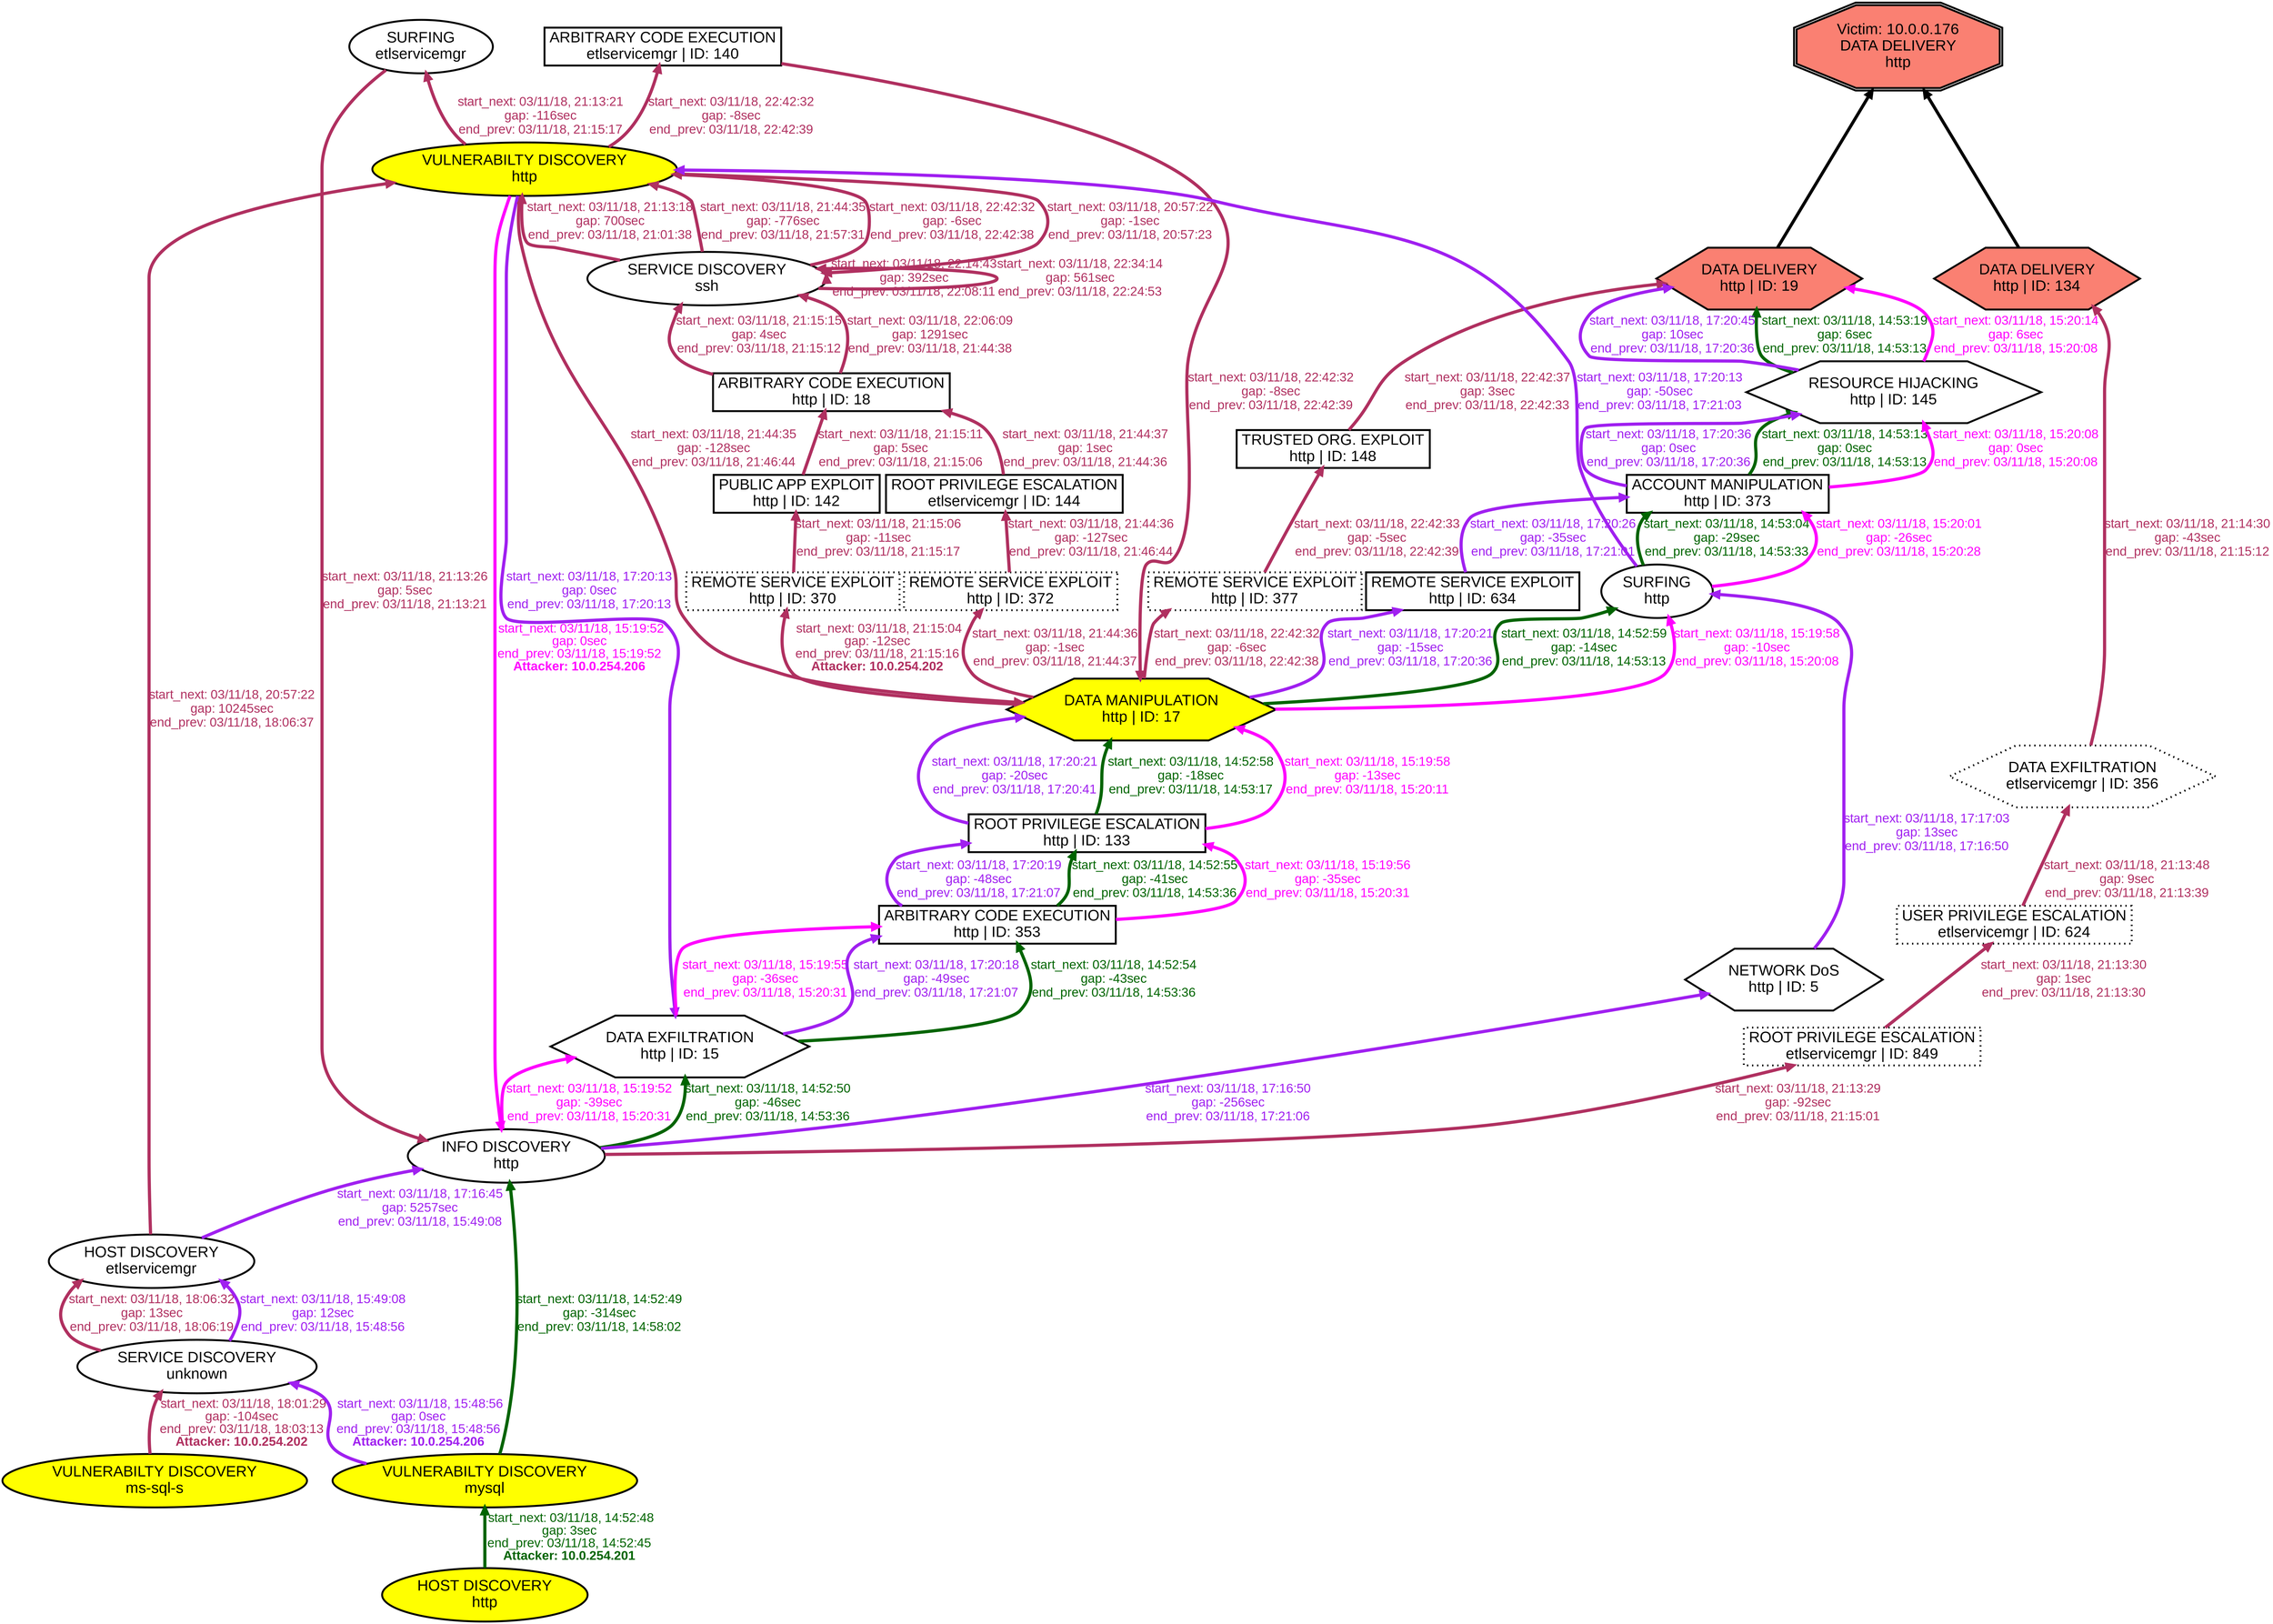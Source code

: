digraph DATADELIVERYhttp {
rankdir="BT"; 
 graph [ nodesep="0.1", ranksep="0.02"] 
 node [ fontname=Arial, fontsize=24,penwidth=3]; 
 edge [ fontname=Arial, fontsize=20,penwidth=5 ];
"Victim: 10.0.0.176
DATA DELIVERY
http" [shape=doubleoctagon, style=filled, fillcolor=salmon];
{ rank = max; "Victim: 10.0.0.176
DATA DELIVERY
http"}
"DATA DELIVERY
http | ID: 134" -> "Victim: 10.0.0.176
DATA DELIVERY
http"
"DATA DELIVERY
http | ID: 134" [style=filled, fillcolor= salmon]
"DATA DELIVERY
http | ID: 19" -> "Victim: 10.0.0.176
DATA DELIVERY
http"
"DATA DELIVERY
http | ID: 19" [style=filled, fillcolor= salmon]
{ rank=same; "DATA DELIVERY
http | ID: 134" "DATA DELIVERY
http | ID: 19"}
"VULNERABILTY DISCOVERY
ms-sql-s" [style=filled, fillcolor= yellow]
"VULNERABILTY DISCOVERY
ms-sql-s" -> "SERVICE DISCOVERY
unknown" [ color=maroon] [label=<<font color="maroon"> start_next: 03/11/18, 18:01:29<br/>gap: -104sec<br/>end_prev: 03/11/18, 18:03:13</font><br/><font color="maroon"><b>Attacker: 10.0.254.202</b></font>>]
"SERVICE DISCOVERY
unknown" -> "HOST DISCOVERY
etlservicemgr" [ label="start_next: 03/11/18, 18:06:32
gap: 13sec
end_prev: 03/11/18, 18:06:19"][ fontcolor="maroon" color=maroon]
"HOST DISCOVERY
etlservicemgr" -> "VULNERABILTY DISCOVERY
http" [ label="start_next: 03/11/18, 20:57:22
gap: 10245sec
end_prev: 03/11/18, 18:06:37"][ fontcolor="maroon" color=maroon]
"VULNERABILTY DISCOVERY
http" -> "SERVICE DISCOVERY
ssh" [ label="start_next: 03/11/18, 20:57:22
gap: -1sec
end_prev: 03/11/18, 20:57:23"][ fontcolor="maroon" color=maroon]
"SERVICE DISCOVERY
ssh" -> "VULNERABILTY DISCOVERY
http" [ label="start_next: 03/11/18, 21:13:18
gap: 700sec
end_prev: 03/11/18, 21:01:38"][ fontcolor="maroon" color=maroon]
"VULNERABILTY DISCOVERY
http" -> "SURFING
etlservicemgr" [ label="start_next: 03/11/18, 21:13:21
gap: -116sec
end_prev: 03/11/18, 21:15:17"][ fontcolor="maroon" color=maroon]
"SURFING
etlservicemgr" -> "INFO DISCOVERY
http" [ label="start_next: 03/11/18, 21:13:26
gap: 5sec
end_prev: 03/11/18, 21:13:21"][ fontcolor="maroon" color=maroon]
"INFO DISCOVERY
http" -> "ROOT PRIVILEGE ESCALATION
etlservicemgr | ID: 849" [ label="start_next: 03/11/18, 21:13:29
gap: -92sec
end_prev: 03/11/18, 21:15:01"][ fontcolor="maroon" color=maroon]
"ROOT PRIVILEGE ESCALATION
etlservicemgr | ID: 849" -> "USER PRIVILEGE ESCALATION
etlservicemgr | ID: 624" [ label="start_next: 03/11/18, 21:13:30
gap: 1sec
end_prev: 03/11/18, 21:13:30"][ fontcolor="maroon" color=maroon]
"USER PRIVILEGE ESCALATION
etlservicemgr | ID: 624" -> "DATA EXFILTRATION
etlservicemgr | ID: 356" [ label="start_next: 03/11/18, 21:13:48
gap: 9sec
end_prev: 03/11/18, 21:13:39"][ fontcolor="maroon" color=maroon]
"DATA EXFILTRATION
etlservicemgr | ID: 356" -> "DATA DELIVERY
http | ID: 134" [ label="start_next: 03/11/18, 21:14:30
gap: -43sec
end_prev: 03/11/18, 21:15:12"][ fontcolor="maroon" color=maroon]
"DATA MANIPULATION
http | ID: 17" [style=filled, fillcolor= yellow]
"DATA MANIPULATION
http | ID: 17" -> "REMOTE SERVICE EXPLOIT
http | ID: 370" [ color=maroon] [label=<<font color="maroon"> start_next: 03/11/18, 21:15:04<br/>gap: -12sec<br/>end_prev: 03/11/18, 21:15:16</font><br/><font color="maroon"><b>Attacker: 10.0.254.202</b></font>>]
"REMOTE SERVICE EXPLOIT
http | ID: 370" -> "PUBLIC APP EXPLOIT
http | ID: 142" [ label="start_next: 03/11/18, 21:15:06
gap: -11sec
end_prev: 03/11/18, 21:15:17"][ fontcolor="maroon" color=maroon]
"PUBLIC APP EXPLOIT
http | ID: 142" -> "ARBITRARY CODE EXECUTION
http | ID: 18" [ label="start_next: 03/11/18, 21:15:11
gap: 5sec
end_prev: 03/11/18, 21:15:06"][ fontcolor="maroon" color=maroon]
"ARBITRARY CODE EXECUTION
http | ID: 18" -> "SERVICE DISCOVERY
ssh" [ label="start_next: 03/11/18, 21:15:15
gap: 4sec
end_prev: 03/11/18, 21:15:12"][ fontcolor="maroon" color=maroon]
"SERVICE DISCOVERY
ssh" -> "VULNERABILTY DISCOVERY
http" [ label="start_next: 03/11/18, 21:44:35
gap: -776sec
end_prev: 03/11/18, 21:57:31"][ fontcolor="maroon" color=maroon]
"VULNERABILTY DISCOVERY
http" -> "DATA MANIPULATION
http | ID: 17" [ label="start_next: 03/11/18, 21:44:35
gap: -128sec
end_prev: 03/11/18, 21:46:44"][ fontcolor="maroon" color=maroon]
"DATA MANIPULATION
http | ID: 17" -> "REMOTE SERVICE EXPLOIT
http | ID: 372" [ label="start_next: 03/11/18, 21:44:36
gap: -1sec
end_prev: 03/11/18, 21:44:37"][ fontcolor="maroon" color=maroon]
"REMOTE SERVICE EXPLOIT
http | ID: 372" -> "ROOT PRIVILEGE ESCALATION
etlservicemgr | ID: 144" [ label="start_next: 03/11/18, 21:44:36
gap: -127sec
end_prev: 03/11/18, 21:46:44"][ fontcolor="maroon" color=maroon]
"ROOT PRIVILEGE ESCALATION
etlservicemgr | ID: 144" -> "ARBITRARY CODE EXECUTION
http | ID: 18" [ label="start_next: 03/11/18, 21:44:37
gap: 1sec
end_prev: 03/11/18, 21:44:36"][ fontcolor="maroon" color=maroon]
"ARBITRARY CODE EXECUTION
http | ID: 18" -> "SERVICE DISCOVERY
ssh" [ label="start_next: 03/11/18, 22:06:09
gap: 1291sec
end_prev: 03/11/18, 21:44:38"][ fontcolor="maroon" color=maroon]
"SERVICE DISCOVERY
ssh" -> "SERVICE DISCOVERY
ssh" [ label="start_next: 03/11/18, 22:14:43
gap: 392sec
end_prev: 03/11/18, 22:08:11"][ fontcolor="maroon" color=maroon]
"SERVICE DISCOVERY
ssh" -> "SERVICE DISCOVERY
ssh" [ label="start_next: 03/11/18, 22:34:14
gap: 561sec
end_prev: 03/11/18, 22:24:53"][ fontcolor="maroon" color=maroon]
"SERVICE DISCOVERY
ssh" -> "VULNERABILTY DISCOVERY
http" [ label="start_next: 03/11/18, 22:42:32
gap: -6sec
end_prev: 03/11/18, 22:42:38"][ fontcolor="maroon" color=maroon]
"VULNERABILTY DISCOVERY
http" -> "ARBITRARY CODE EXECUTION
etlservicemgr | ID: 140" [ label="start_next: 03/11/18, 22:42:32
gap: -8sec
end_prev: 03/11/18, 22:42:39"][ fontcolor="maroon" color=maroon]
"ARBITRARY CODE EXECUTION
etlservicemgr | ID: 140" -> "DATA MANIPULATION
http | ID: 17" [ label="start_next: 03/11/18, 22:42:32
gap: -8sec
end_prev: 03/11/18, 22:42:39"][ fontcolor="maroon" color=maroon]
"DATA MANIPULATION
http | ID: 17" -> "REMOTE SERVICE EXPLOIT
http | ID: 377" [ label="start_next: 03/11/18, 22:42:32
gap: -6sec
end_prev: 03/11/18, 22:42:38"][ fontcolor="maroon" color=maroon]
"REMOTE SERVICE EXPLOIT
http | ID: 377" -> "TRUSTED ORG. EXPLOIT
http | ID: 148" [ label="start_next: 03/11/18, 22:42:33
gap: -5sec
end_prev: 03/11/18, 22:42:39"][ fontcolor="maroon" color=maroon]
"TRUSTED ORG. EXPLOIT
http | ID: 148" -> "DATA DELIVERY
http | ID: 19" [ label="start_next: 03/11/18, 22:42:37
gap: 3sec
end_prev: 03/11/18, 22:42:33"][ fontcolor="maroon" color=maroon]
"HOST DISCOVERY
http" [style=filled, fillcolor= yellow]
"HOST DISCOVERY
http" -> "VULNERABILTY DISCOVERY
mysql" [ color=darkgreen] [label=<<font color="darkgreen"> start_next: 03/11/18, 14:52:48<br/>gap: 3sec<br/>end_prev: 03/11/18, 14:52:45</font><br/><font color="darkgreen"><b>Attacker: 10.0.254.201</b></font>>]
"VULNERABILTY DISCOVERY
mysql" -> "INFO DISCOVERY
http" [ label="start_next: 03/11/18, 14:52:49
gap: -314sec
end_prev: 03/11/18, 14:58:02"][ fontcolor="darkgreen" color=darkgreen]
"INFO DISCOVERY
http" -> "DATA EXFILTRATION
http | ID: 15" [ label="start_next: 03/11/18, 14:52:50
gap: -46sec
end_prev: 03/11/18, 14:53:36"][ fontcolor="darkgreen" color=darkgreen]
"DATA EXFILTRATION
http | ID: 15" -> "ARBITRARY CODE EXECUTION
http | ID: 353" [ label="start_next: 03/11/18, 14:52:54
gap: -43sec
end_prev: 03/11/18, 14:53:36"][ fontcolor="darkgreen" color=darkgreen]
"ARBITRARY CODE EXECUTION
http | ID: 353" -> "ROOT PRIVILEGE ESCALATION
http | ID: 133" [ label="start_next: 03/11/18, 14:52:55
gap: -41sec
end_prev: 03/11/18, 14:53:36"][ fontcolor="darkgreen" color=darkgreen]
"ROOT PRIVILEGE ESCALATION
http | ID: 133" -> "DATA MANIPULATION
http | ID: 17" [ label="start_next: 03/11/18, 14:52:58
gap: -18sec
end_prev: 03/11/18, 14:53:17"][ fontcolor="darkgreen" color=darkgreen]
"DATA MANIPULATION
http | ID: 17" -> "SURFING
http" [ label="start_next: 03/11/18, 14:52:59
gap: -14sec
end_prev: 03/11/18, 14:53:13"][ fontcolor="darkgreen" color=darkgreen]
"SURFING
http" -> "ACCOUNT MANIPULATION
http | ID: 373" [ label="start_next: 03/11/18, 14:53:04
gap: -29sec
end_prev: 03/11/18, 14:53:33"][ fontcolor="darkgreen" color=darkgreen]
"ACCOUNT MANIPULATION
http | ID: 373" -> "RESOURCE HIJACKING
http | ID: 145" [ label="start_next: 03/11/18, 14:53:13
gap: 0sec
end_prev: 03/11/18, 14:53:13"][ fontcolor="darkgreen" color=darkgreen]
"RESOURCE HIJACKING
http | ID: 145" -> "DATA DELIVERY
http | ID: 19" [ label="start_next: 03/11/18, 14:53:19
gap: 6sec
end_prev: 03/11/18, 14:53:13"][ fontcolor="darkgreen" color=darkgreen]
"VULNERABILTY DISCOVERY
http" [style=filled, fillcolor= yellow]
"VULNERABILTY DISCOVERY
http" -> "INFO DISCOVERY
http" [ color=magenta] [label=<<font color="magenta"> start_next: 03/11/18, 15:19:52<br/>gap: 0sec<br/>end_prev: 03/11/18, 15:19:52</font><br/><font color="magenta"><b>Attacker: 10.0.254.206</b></font>>]
"INFO DISCOVERY
http" -> "DATA EXFILTRATION
http | ID: 15" [ label="start_next: 03/11/18, 15:19:52
gap: -39sec
end_prev: 03/11/18, 15:20:31"][ fontcolor="magenta" color=magenta]
"DATA EXFILTRATION
http | ID: 15" -> "ARBITRARY CODE EXECUTION
http | ID: 353" [ label="start_next: 03/11/18, 15:19:55
gap: -36sec
end_prev: 03/11/18, 15:20:31"][ fontcolor="magenta" color=magenta]
"ARBITRARY CODE EXECUTION
http | ID: 353" -> "ROOT PRIVILEGE ESCALATION
http | ID: 133" [ label="start_next: 03/11/18, 15:19:56
gap: -35sec
end_prev: 03/11/18, 15:20:31"][ fontcolor="magenta" color=magenta]
"ROOT PRIVILEGE ESCALATION
http | ID: 133" -> "DATA MANIPULATION
http | ID: 17" [ label="start_next: 03/11/18, 15:19:58
gap: -13sec
end_prev: 03/11/18, 15:20:11"][ fontcolor="magenta" color=magenta]
"DATA MANIPULATION
http | ID: 17" -> "SURFING
http" [ label="start_next: 03/11/18, 15:19:58
gap: -10sec
end_prev: 03/11/18, 15:20:08"][ fontcolor="magenta" color=magenta]
"SURFING
http" -> "ACCOUNT MANIPULATION
http | ID: 373" [ label="start_next: 03/11/18, 15:20:01
gap: -26sec
end_prev: 03/11/18, 15:20:28"][ fontcolor="magenta" color=magenta]
"ACCOUNT MANIPULATION
http | ID: 373" -> "RESOURCE HIJACKING
http | ID: 145" [ label="start_next: 03/11/18, 15:20:08
gap: 0sec
end_prev: 03/11/18, 15:20:08"][ fontcolor="magenta" color=magenta]
"RESOURCE HIJACKING
http | ID: 145" -> "DATA DELIVERY
http | ID: 19" [ label="start_next: 03/11/18, 15:20:14
gap: 6sec
end_prev: 03/11/18, 15:20:08"][ fontcolor="magenta" color=magenta]
"VULNERABILTY DISCOVERY
mysql" [style=filled, fillcolor= yellow]
"VULNERABILTY DISCOVERY
mysql" -> "SERVICE DISCOVERY
unknown" [ color=purple] [label=<<font color="purple"> start_next: 03/11/18, 15:48:56<br/>gap: 0sec<br/>end_prev: 03/11/18, 15:48:56</font><br/><font color="purple"><b>Attacker: 10.0.254.206</b></font>>]
"SERVICE DISCOVERY
unknown" -> "HOST DISCOVERY
etlservicemgr" [ label="start_next: 03/11/18, 15:49:08
gap: 12sec
end_prev: 03/11/18, 15:48:56"][ fontcolor="purple" color=purple]
"HOST DISCOVERY
etlservicemgr" -> "INFO DISCOVERY
http" [ label="start_next: 03/11/18, 17:16:45
gap: 5257sec
end_prev: 03/11/18, 15:49:08"][ fontcolor="purple" color=purple]
"INFO DISCOVERY
http" -> "NETWORK DoS
http | ID: 5" [ label="start_next: 03/11/18, 17:16:50
gap: -256sec
end_prev: 03/11/18, 17:21:06"][ fontcolor="purple" color=purple]
"NETWORK DoS
http | ID: 5" -> "SURFING
http" [ label="start_next: 03/11/18, 17:17:03
gap: 13sec
end_prev: 03/11/18, 17:16:50"][ fontcolor="purple" color=purple]
"SURFING
http" -> "VULNERABILTY DISCOVERY
http" [ label="start_next: 03/11/18, 17:20:13
gap: -50sec
end_prev: 03/11/18, 17:21:03"][ fontcolor="purple" color=purple]
"VULNERABILTY DISCOVERY
http" -> "DATA EXFILTRATION
http | ID: 15" [ label="start_next: 03/11/18, 17:20:13
gap: 0sec
end_prev: 03/11/18, 17:20:13"][ fontcolor="purple" color=purple]
"DATA EXFILTRATION
http | ID: 15" -> "ARBITRARY CODE EXECUTION
http | ID: 353" [ label="start_next: 03/11/18, 17:20:18
gap: -49sec
end_prev: 03/11/18, 17:21:07"][ fontcolor="purple" color=purple]
"ARBITRARY CODE EXECUTION
http | ID: 353" -> "ROOT PRIVILEGE ESCALATION
http | ID: 133" [ label="start_next: 03/11/18, 17:20:19
gap: -48sec
end_prev: 03/11/18, 17:21:07"][ fontcolor="purple" color=purple]
"ROOT PRIVILEGE ESCALATION
http | ID: 133" -> "DATA MANIPULATION
http | ID: 17" [ label="start_next: 03/11/18, 17:20:21
gap: -20sec
end_prev: 03/11/18, 17:20:41"][ fontcolor="purple" color=purple]
"DATA MANIPULATION
http | ID: 17" -> "REMOTE SERVICE EXPLOIT
http | ID: 634" [ label="start_next: 03/11/18, 17:20:21
gap: -15sec
end_prev: 03/11/18, 17:20:36"][ fontcolor="purple" color=purple]
"REMOTE SERVICE EXPLOIT
http | ID: 634" -> "ACCOUNT MANIPULATION
http | ID: 373" [ label="start_next: 03/11/18, 17:20:26
gap: -35sec
end_prev: 03/11/18, 17:21:01"][ fontcolor="purple" color=purple]
"ACCOUNT MANIPULATION
http | ID: 373" -> "RESOURCE HIJACKING
http | ID: 145" [ label="start_next: 03/11/18, 17:20:36
gap: 0sec
end_prev: 03/11/18, 17:20:36"][ fontcolor="purple" color=purple]
"RESOURCE HIJACKING
http | ID: 145" -> "DATA DELIVERY
http | ID: 19" [ label="start_next: 03/11/18, 17:20:45
gap: 10sec
end_prev: 03/11/18, 17:20:36"][ fontcolor="purple" color=purple]
"VULNERABILTY DISCOVERY
ms-sql-s" [shape=oval]
"VULNERABILTY DISCOVERY
ms-sql-s" [tooltip="ET SCAN Suspicious inbound to PostgreSQL port 5432
ET SCAN Suspicious inbound to mySQL port 3306
ET SCAN Suspicious inbound to MSSQL port 1433
ET SCAN Suspicious inbound to Oracle SQL port 1521"]
"SERVICE DISCOVERY
unknown" [shape=oval]
"SERVICE DISCOVERY
unknown" [tooltip="ET SCAN Potential SSH Scan
ET SCAN Potential VNC Scan 5900-5920
ET SCAN Potential VNC Scan 5800-5820
ET SCAN NMAP OS Detection Probe"]
"HOST DISCOVERY
etlservicemgr" [shape=oval]
"HOST DISCOVERY
etlservicemgr" [tooltip="ET SCAN Nmap Scripting Engine User-Agent Detected (Nmap Scripting Engine)
ET SCAN Possible Nmap User-Agent Observed"]
"VULNERABILTY DISCOVERY
http" [shape=oval]
"VULNERABILTY DISCOVERY
http" [tooltip="ET SCAN Suspicious inbound to mySQL port 3306
ET SCAN Suspicious inbound to MSSQL port 1433
ET SCAN Suspicious inbound to PostgreSQL port 5432
ET SCAN Nikto Web App Scan in Progress
ET SCAN Suspicious inbound to Oracle SQL port 1521
ET SCAN OpenVAS User-Agent Inbound
ET SCAN Suspicious inbound to mSQL port 4333"]
"SERVICE DISCOVERY
ssh" [shape=oval]
"SERVICE DISCOVERY
ssh" [tooltip="ET SCAN Potential VNC Scan 5800-5820
ET SCAN Potential SSH Scan"]
"SURFING
etlservicemgr" [shape=oval]
"SURFING
etlservicemgr" [tooltip="ET WEB_SERVER WEB-PHP phpinfo access"]
"INFO DISCOVERY
http" [shape=oval]
"INFO DISCOVERY
http" [tooltip="GPL WEB_SERVER viewcode access
GPL WEB_SERVER .htaccess access
GPL WEB_SERVER writeto.cnf access
GPL WEB_SERVER iisadmin access
ET WEB_SERVER PHP Easteregg Information-Disclosure (funny-logo)
ET WEB_SPECIFIC_APPS Request to Wordpress W3TC Plug-in dbcache Directory
GPL WEB_SERVER services.cnf access
ET WEB_SERVER PHP Easteregg Information-Disclosure (zend-logo)
GPL EXPLOIT unicode directory traversal attempt
ET WEB_SERVER PHP Easteregg Information-Disclosure (php-logo)
GPL WEB_SERVER service.cnf access
GPL EXPLOIT iisadmpwd attempt
ET WEB_SERVER PHP SESSION SuperGlobal in URI
GPL WEB_SERVER /~root access
GPL WEB_SERVER authors.pwd access
ET WEB_SERVER PHP ENV SuperGlobal in URI
GPL EXPLOIT .cnf access
ET POLICY Proxy TRACE Request - inbound
GPL WEB_SERVER .htpasswd access
GPL WEB_SERVER global.asa access
ET WEB_SERVER PHP SERVER SuperGlobal in URI
GPL EXPLOIT fpcount access
GPL WEB_SERVER globals.pl access
GPL WEB_SERVER service.pwd
GPL EXPLOIT ISAPI .idq attempt
ET WEB_SERVER PHP Easteregg Information-Disclosure (phpinfo)
ET SCAN SFTP/FTP Password Exposure via sftp-config.json
GPL WEB_SERVER printenv access
GPL WEB_SERVER author.exe access
GPL EXPLOIT iissamples access
GPL EXPLOIT .htr access
ET WEB_SERVER PHP REQUEST SuperGlobal in URI"]
"ROOT PRIVILEGE ESCALATION
etlservicemgr | ID: 849" [style="dotted", shape=box]
"ROOT PRIVILEGE ESCALATION
etlservicemgr | ID: 849" [tooltip="ET WEB_SERVER ColdFusion administrator access"]
"USER PRIVILEGE ESCALATION
etlservicemgr | ID: 624" [style="dotted", shape=box]
"USER PRIVILEGE ESCALATION
etlservicemgr | ID: 624" [tooltip="ET POLICY Outgoing Basic Auth Base64 HTTP Password detected unencrypted
ET POLICY Incoming Basic Auth Base64 HTTP Password detected unencrypted
ET WEB_SPECIFIC_APPS Microhard Systems 3G/4G Cellular Ethernet and Serial Gateway - Default Credentials"]
"DATA EXFILTRATION
etlservicemgr | ID: 356" [style="dotted", shape=hexagon]
"DATA EXFILTRATION
etlservicemgr | ID: 356" [tooltip="ET WEB_SERVER Possible XXE SYSTEM ENTITY in POST BODY.
ET INFO WinHttp AutoProxy Request wpad.dat Possible BadTunnel"]
"DATA DELIVERY
http | ID: 134" [shape=hexagon]
"DATA DELIVERY
http | ID: 134" [tooltip="ET WEB_SPECIFIC_APPS Zen Cart loader_file Parameter Local File Inclusion Attempt
ET WEB_SERVER PHP tags in HTTP POST
GPL WEB_SERVER perl post attempt"]
"DATA MANIPULATION
http | ID: 17" [shape=hexagon]
"DATA MANIPULATION
http | ID: 17" [tooltip="ET WEB_SERVER Possible SQL Injection Attempt SELECT FROM
ET WEB_SERVER MYSQL SELECT CONCAT SQL Injection Attempt
ET WEB_SERVER Possible SQL Injection Attempt UNION SELECT"]
"REMOTE SERVICE EXPLOIT
http | ID: 370" [style="dotted", shape=box]
"REMOTE SERVICE EXPLOIT
http | ID: 370" [tooltip="ET WEB_SERVER Script tag in URI Possible Cross Site Scripting Attempt"]
"PUBLIC APP EXPLOIT
http | ID: 142" [shape=box]
"PUBLIC APP EXPLOIT
http | ID: 142" [tooltip="ET WEB_SPECIFIC_APPS IBSng str Parameter Cross Site Scripting Attempt"]
"ARBITRARY CODE EXECUTION
http | ID: 18" [shape=box]
"ARBITRARY CODE EXECUTION
http | ID: 18" [tooltip="ET WEB_SPECIFIC_APPS AlstraSoft AskMe que_id Parameter SELECT FROM SQL Injection Attempt
ET WEB_SPECIFIC_APPS CultBooking lang parameter Local File Inclusion Attempt"]
"REMOTE SERVICE EXPLOIT
http | ID: 372" [style="dotted", shape=box]
"REMOTE SERVICE EXPLOIT
http | ID: 372" [tooltip="ET WEB_SERVER Script tag in URI Possible Cross Site Scripting Attempt"]
"ROOT PRIVILEGE ESCALATION
etlservicemgr | ID: 144" [shape=box]
"ROOT PRIVILEGE ESCALATION
etlservicemgr | ID: 144" [tooltip="ET WEB_SERVER ColdFusion administrator access"]
"ARBITRARY CODE EXECUTION
etlservicemgr | ID: 140" [shape=box]
"ARBITRARY CODE EXECUTION
etlservicemgr | ID: 140" [tooltip="ET WEB_SERVER Possible CVE-2014-6271 Attempt in HTTP Cookie
ET WEB_SERVER SQL Injection Local File Access Attempt Using LOAD_FILE
ET WEB_SPECIFIC_APPS JobHut browse.php pk Parameter SQL Injection
ET CURRENT_EVENTS QNAP Shellshock CVE-2014-6271
ET WEB_SPECIFIC_APPS Fork-CMS js.php module parameter Local File Inclusion Attempt
ET WEB_SERVER Possible CVE-2014-6271 Attempt in Headers"]
"REMOTE SERVICE EXPLOIT
http | ID: 377" [style="dotted", shape=box]
"REMOTE SERVICE EXPLOIT
http | ID: 377" [tooltip="ET WEB_SERVER Script tag in URI Possible Cross Site Scripting Attempt"]
"TRUSTED ORG. EXPLOIT
http | ID: 148" [shape=box]
"TRUSTED ORG. EXPLOIT
http | ID: 148" [tooltip="ET WEB_SPECIFIC_APPS PHP Booking Calendar page_info_message parameter Cross-Site Scripting Vulnerability "]
"DATA DELIVERY
http | ID: 19" [shape=hexagon]
"DATA DELIVERY
http | ID: 19" [tooltip="ET WEB_SPECIFIC_APPS WHMCompleteSolution templatefile Parameter Local File Inclusion Attempt
ET WEB_SPECIFIC_APPS PHP-Paid4Mail RFI attempt 
ET WEB_SPECIFIC_APPS Possible eFront database.php Remote File Inclusion Attempt
ET WEB_SERVER PHP Possible php Remote File Inclusion Attempt
ET WEB_SPECIFIC_APPS MAXcms fm_includes_special Parameter Remote File Inclusion Attempt
ET WEB_SPECIFIC_APPS PHP Aardvark Topsites PHP CONFIG PATH Remote File Include Attempt
ET WEB_SPECIFIC_APPS Possible Mambo/Joomla! com_koesubmit Component 'koesubmit.php' Remote File Inclusion Attempt
ET WEB_SPECIFIC_APPS SERWeb load_lang.php configdir Parameter Remote File Inclusion
ET WEB_SPECIFIC_APPS TECHNOTE shop_this_skin_path Parameter Remote File Inclusion
ET WEB_SPECIFIC_APPS p-Table for WordPress wptable-tinymce.php ABSPATH Parameter RFI Attempt
ET WEB_SPECIFIC_APPS ProjectButler RFI attempt 
ET WEB_SPECIFIC_APPS PHPOF DB_AdoDB.Class.PHP PHPOF_INCLUDE_PATH parameter Remote File Inclusion
ET WEB_SPECIFIC_APPS SAPID get_infochannel.inc.php Remote File inclusion Attempt
ET WEB_SPECIFIC_APPS Joomla Onguma Time Sheet Component onguma.class.php mosConfig_absolute_path Parameter Remote File Inclusion
ET WEB_SPECIFIC_APPS phptraverse mp3_id.php GLOBALS Parameter Remote File Inclusion Attempt
ET WEB_SPECIFIC_APPS Sisplet CMS komentar.php site_path Parameter Remote File Inclusion Attempt
ET WEB_SERVER PHP tags in HTTP POST
ET WEB_SPECIFIC_APPS SERWeb main_prepend.php functionsdir Parameter Remote File Inclusion
ET WEB_SPECIFIC_APPS Mambo Component com_smf smf.php Remote File Inclusion Attempt
ET WEB_SPECIFIC_APPS OpenX phpAdsNew phpAds_geoPlugin Parameter Remote File Inclusion Attempt
ET WEB_SPECIFIC_APPS Enthusiast path parameter Remote File Inclusion
ET WEB_SPECIFIC_APPS ProdLer prodler.class.php sPath Parameter Remote File Inclusion Attempt
ET WEB_SPECIFIC_APPS PHP Classifieds class.phpmailer.php lang_path Parameter Remote File Inclusion Attempt
ET WEB_SPECIFIC_APPS Joomla Simple RSS Reader admin.rssreader.php mosConfig_live_site Parameter Remote File Inclusion
ET WEB_SPECIFIC_APPS Possible OpenSiteAdmin pageHeader.php Remote File Inclusion Attempt
ET WEB_SPECIFIC_APPS phpSkelSite theme parameter remote file inclusion
ET WEB_SPECIFIC_APPS PointComma pctemplate.php pcConfig Parameter Remote File Inclusion Attempt
ET WEB_SPECIFIC_APPS phPortal gunaysoft.php icerikyolu Parameter Remote File Inclusion
ET WEB_SPECIFIC_APPS OBOphiX fonctions_racine.php chemin_lib parameter Remote File Inclusion Attempt
ET WEB_SPECIFIC_APPS PHP phpMyAgenda rootagenda Remote File Include Attempt
ET WEB_SPECIFIC_APPS Ve-EDIT edit_htmlarea.php highlighter Parameter Remote File Inclusion
ET WEB_SPECIFIC_APPS MODx CMS snippet.reflect.php reflect_base Remote File Inclusion
ET WEB_SPECIFIC_APPS Opencadastre soustab.php script Local File Inclusion Vulnerability
ET WEB_SPECIFIC_APPS phPortal gunaysoft.php sayfaid Parameter Remote File Inclusion
ET WEB_SERVER PHP Possible file Remote File Inclusion Attempt
ET WEB_SPECIFIC_APPS YapBB class_yapbbcooker.php cfgIncludeDirectory Parameter Remote File Inclusion"]
"HOST DISCOVERY
http" [shape=oval]
"HOST DISCOVERY
http" [tooltip="ET SCAN Nmap Scripting Engine User-Agent Detected (Nmap Scripting Engine)
ET SCAN Possible Nmap User-Agent Observed"]
"VULNERABILTY DISCOVERY
mysql" [shape=oval]
"VULNERABILTY DISCOVERY
mysql" [tooltip="ET SCAN Suspicious inbound to mySQL port 3306
ET SCAN Suspicious inbound to MSSQL port 1433
ET SCAN Nikto Web App Scan in Progress
ET SCAN Suspicious inbound to PostgreSQL port 5432
ET SCAN Suspicious inbound to Oracle SQL port 1521
ET SCAN Suspicious inbound to mSQL port 4333"]
"DATA EXFILTRATION
http | ID: 15" [shape=hexagon]
"DATA EXFILTRATION
http | ID: 15" [tooltip="GPL WEB_SERVER Tomcat server snoop access
GPL EXPLOIT ISAPI .ida access
GPL EXPLOIT /msadc/samples/ access
ET WEB_SERVER ColdFusion componentutils access
ET WEB_SERVER /system32/ in Uri - Possible Protected Directory Access Attempt
ET WEB_SPECIFIC_APPS PHP-CGI query string parameter vulnerability
ET WEB_SERVER Possible XXE SYSTEM ENTITY in POST BODY.
ET WEB_SERVER /etc/shadow Detected in URI
GPL EXPLOIT ISAPI .idq access"]
"ARBITRARY CODE EXECUTION
http | ID: 353" [shape=box]
"ARBITRARY CODE EXECUTION
http | ID: 353" [tooltip="ET CURRENT_EVENTS QNAP Shellshock CVE-2014-6271
ET WEB_SPECIFIC_APPS DesktopOnNet don3_requiem.php app_path Parameter Remote File Inclusion
ET WEB_SPECIFIC_APPS Horde type Parameter Local File Inclusion Attempt
ET WEB_SPECIFIC_APPS KR-Web krgourl.php DOCUMENT_ROOT Parameter Remote File Inclusion Attempt
ET WEB_SERVER Possible CVE-2014-6271 Attempt in Headers
ET WEB_SPECIFIC_APPS BASE base_stat_common.php remote file include
ET WEB_SPECIFIC_APPS Golem Gaming Portal root_path Parameter Remote File inclusion Attempt
ET WEB_SPECIFIC_APPS Joomla swMenuPro ImageManager.php Remote File Inclusion Attempt
ET WEB_SPECIFIC_APPS FormMailer formmailer.admin.inc.php BASE_DIR Parameter Remote File Inclusion Attempt
ET WEB_SPECIFIC_APPS AjaxPortal di.php pathtoserverdata Parameter Remote File Inclusion Attempt
ET WEB_SERVER cmd.exe In URI - Possible Command Execution Attempt
ET WEB_SPECIFIC_APPS KingCMS menu.php CONFIG Parameter Remote File Inclusion
ETPRO WEB_SPECIFIC_APPS PHPMoAdmin RCE Attempt
ET WEB_SERVER Exploit Suspected PHP Injection Attack (cmd=)
ET WEB_SPECIFIC_APPS Achievo debugger.php config_atkroot parameter Remote File Inclusion Attempt
ET WEB_SERVER Possible CVE-2014-6271 Attempt
ET WEB_SPECIFIC_APPS Joomla Dada Mail Manager Component config.dadamail.php GLOBALS Parameter Remote File Inclusion
ET WEB_SPECIFIC_APPS WEB-PHP RCE PHPBB 2004-1315
ET WEB_SPECIFIC_APPS DesktopOnNet frontpage.php app_path Parameter Remote File Inclusion
ET WEB_SPECIFIC_APPS Joomla AjaxChat Component ajcuser.php GLOBALS Parameter Remote File Inclusion Attempt"]
"ROOT PRIVILEGE ESCALATION
http | ID: 133" [shape=box]
"ROOT PRIVILEGE ESCALATION
http | ID: 133" [tooltip="ET WEB_SERVER ColdFusion administrator access
ETPRO WEB_SPECIFIC_APPS ipTIME firmware < 9.58 RCE
GPL EXPLOIT administrators.pwd access
GPL EXPLOIT CodeRed v2 root.exe access"]
"SURFING
http" [shape=oval]
"SURFING
http" [tooltip="ET WEB_SERVER WEB-PHP phpinfo access"]
"ACCOUNT MANIPULATION
http | ID: 373" [shape=box]
"ACCOUNT MANIPULATION
http | ID: 373" [tooltip="GPL EXPLOIT /iisadmpwd/aexp2.htr access
ET WEB_SERVER SELECT USER SQL Injection Attempt in URI"]
"RESOURCE HIJACKING
http | ID: 145" [shape=hexagon]
"RESOURCE HIJACKING
http | ID: 145" [tooltip="GPL WEB_SERVER Oracle Java Process Manager access"]
"NETWORK DoS
http | ID: 5" [shape=hexagon]
"NETWORK DoS
http | ID: 5" [tooltip="ET WEB_SERVER Possible Cherokee Web Server GET AUX Request Denial Of Service Attempt"]
"REMOTE SERVICE EXPLOIT
http | ID: 634" [shape=box]
"REMOTE SERVICE EXPLOIT
http | ID: 634" [tooltip="ET WEB_SERVER Script tag in URI Possible Cross Site Scripting Attempt"]
}

